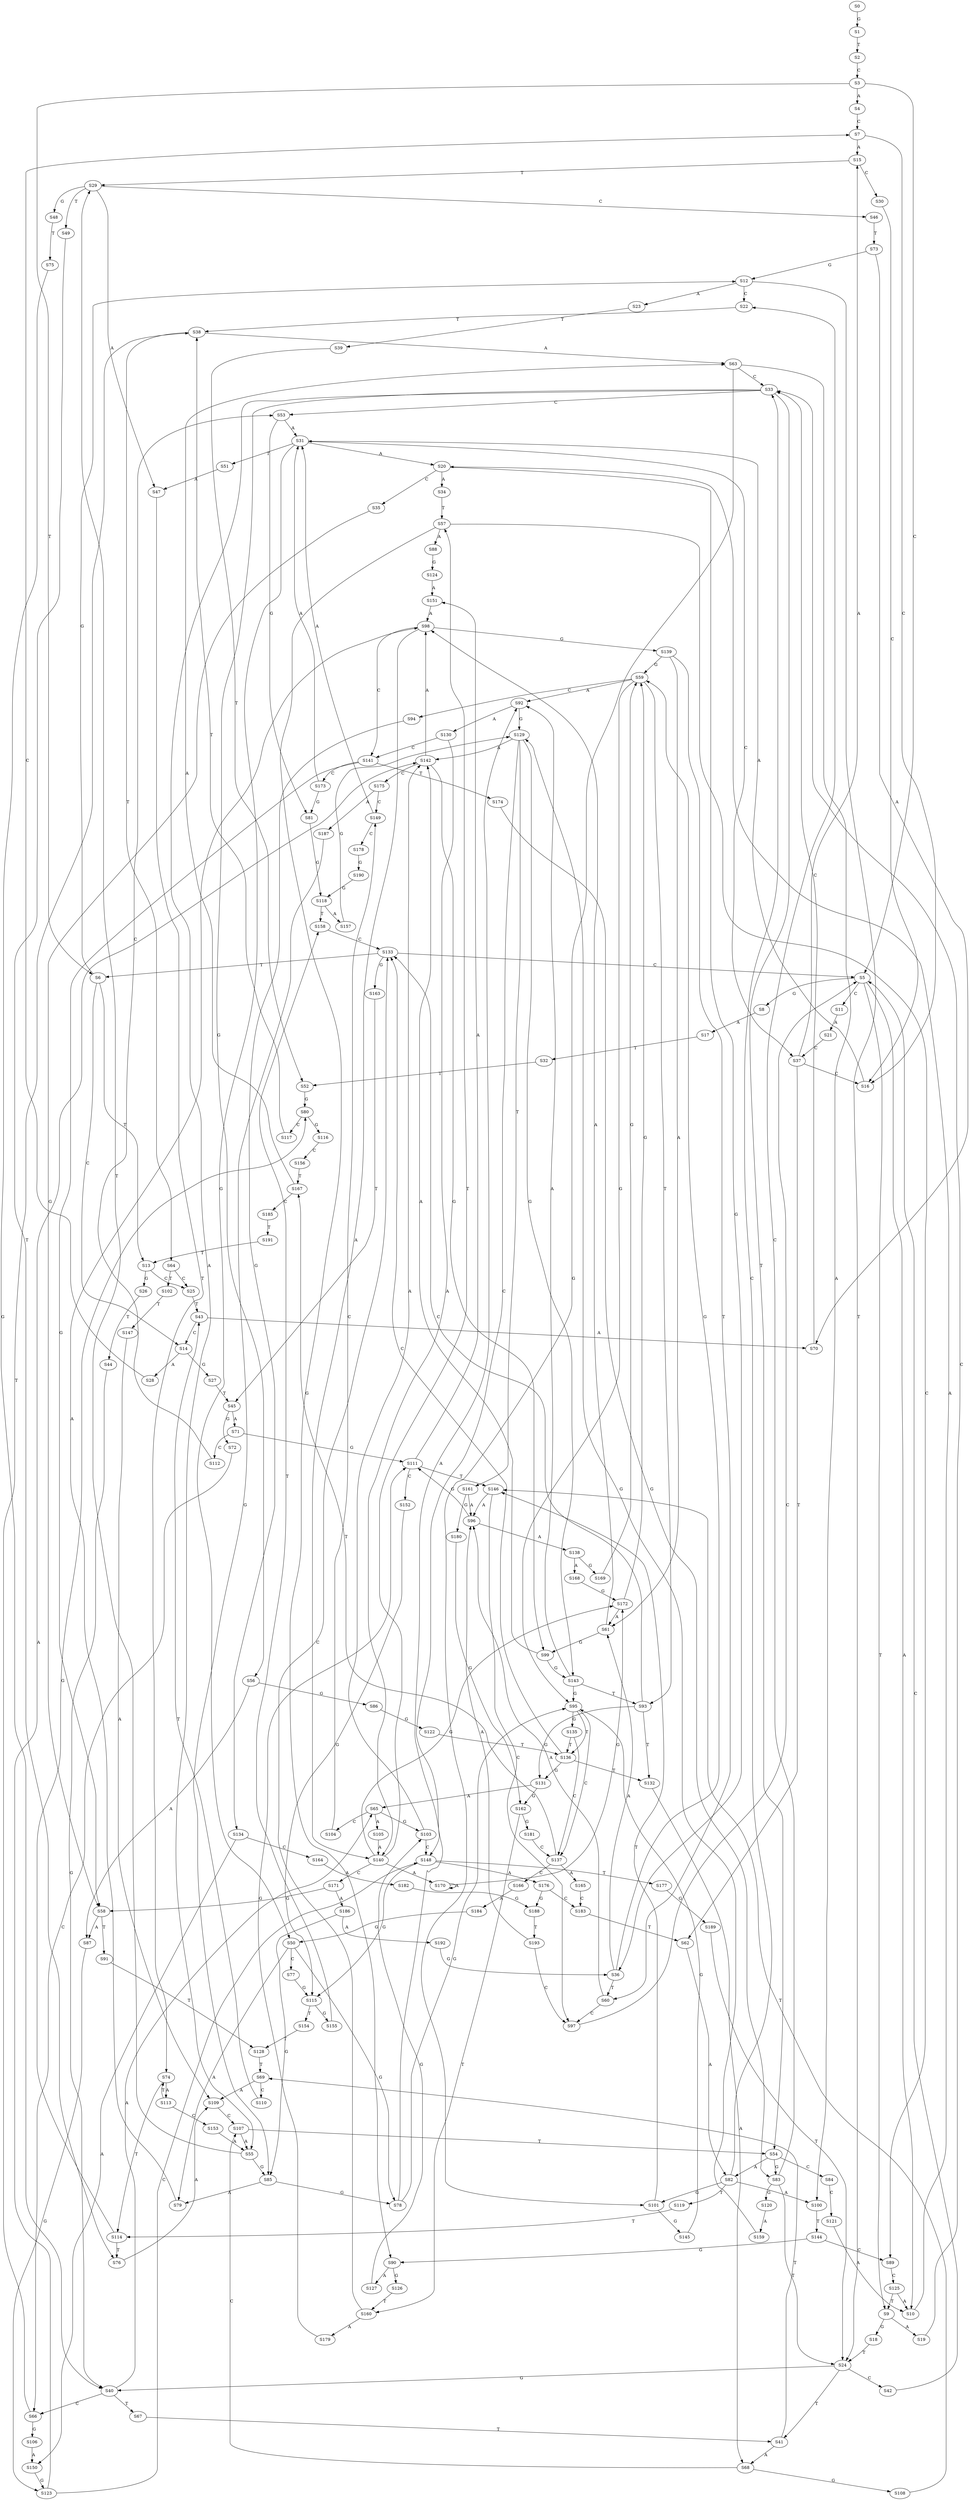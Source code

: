 strict digraph  {
	S0 -> S1 [ label = G ];
	S1 -> S2 [ label = T ];
	S2 -> S3 [ label = C ];
	S3 -> S4 [ label = A ];
	S3 -> S5 [ label = C ];
	S3 -> S6 [ label = T ];
	S4 -> S7 [ label = C ];
	S5 -> S8 [ label = G ];
	S5 -> S9 [ label = T ];
	S5 -> S10 [ label = A ];
	S5 -> S11 [ label = C ];
	S6 -> S12 [ label = G ];
	S6 -> S13 [ label = T ];
	S6 -> S14 [ label = C ];
	S7 -> S15 [ label = A ];
	S7 -> S16 [ label = C ];
	S8 -> S17 [ label = A ];
	S9 -> S18 [ label = G ];
	S9 -> S19 [ label = A ];
	S10 -> S20 [ label = A ];
	S11 -> S21 [ label = A ];
	S12 -> S22 [ label = C ];
	S12 -> S23 [ label = A ];
	S12 -> S24 [ label = T ];
	S13 -> S25 [ label = C ];
	S13 -> S26 [ label = G ];
	S14 -> S27 [ label = G ];
	S14 -> S28 [ label = A ];
	S15 -> S29 [ label = T ];
	S15 -> S30 [ label = C ];
	S16 -> S31 [ label = A ];
	S17 -> S32 [ label = T ];
	S18 -> S24 [ label = T ];
	S19 -> S33 [ label = C ];
	S20 -> S34 [ label = A ];
	S20 -> S35 [ label = C ];
	S20 -> S36 [ label = G ];
	S21 -> S37 [ label = C ];
	S22 -> S38 [ label = T ];
	S23 -> S39 [ label = T ];
	S24 -> S40 [ label = G ];
	S24 -> S41 [ label = T ];
	S24 -> S42 [ label = C ];
	S25 -> S43 [ label = T ];
	S26 -> S44 [ label = T ];
	S27 -> S45 [ label = T ];
	S28 -> S7 [ label = C ];
	S29 -> S46 [ label = C ];
	S29 -> S47 [ label = A ];
	S29 -> S48 [ label = G ];
	S29 -> S49 [ label = T ];
	S30 -> S16 [ label = C ];
	S31 -> S50 [ label = G ];
	S31 -> S37 [ label = C ];
	S31 -> S20 [ label = A ];
	S31 -> S51 [ label = T ];
	S32 -> S52 [ label = T ];
	S33 -> S53 [ label = C ];
	S33 -> S54 [ label = T ];
	S33 -> S55 [ label = A ];
	S33 -> S56 [ label = G ];
	S34 -> S57 [ label = T ];
	S35 -> S58 [ label = G ];
	S36 -> S59 [ label = G ];
	S36 -> S60 [ label = T ];
	S36 -> S61 [ label = A ];
	S37 -> S15 [ label = A ];
	S37 -> S62 [ label = T ];
	S37 -> S16 [ label = C ];
	S38 -> S63 [ label = A ];
	S38 -> S64 [ label = T ];
	S39 -> S52 [ label = T ];
	S40 -> S65 [ label = A ];
	S40 -> S66 [ label = C ];
	S40 -> S67 [ label = T ];
	S41 -> S68 [ label = A ];
	S41 -> S69 [ label = T ];
	S42 -> S5 [ label = C ];
	S43 -> S14 [ label = C ];
	S43 -> S70 [ label = A ];
	S44 -> S40 [ label = G ];
	S45 -> S71 [ label = A ];
	S45 -> S72 [ label = G ];
	S46 -> S73 [ label = T ];
	S47 -> S74 [ label = T ];
	S48 -> S75 [ label = T ];
	S49 -> S76 [ label = T ];
	S50 -> S77 [ label = C ];
	S50 -> S78 [ label = G ];
	S50 -> S79 [ label = A ];
	S51 -> S47 [ label = A ];
	S52 -> S80 [ label = G ];
	S53 -> S31 [ label = A ];
	S53 -> S81 [ label = G ];
	S54 -> S82 [ label = A ];
	S54 -> S83 [ label = G ];
	S54 -> S84 [ label = C ];
	S55 -> S85 [ label = G ];
	S55 -> S29 [ label = T ];
	S56 -> S86 [ label = G ];
	S56 -> S87 [ label = A ];
	S57 -> S88 [ label = A ];
	S57 -> S89 [ label = C ];
	S57 -> S90 [ label = G ];
	S58 -> S87 [ label = A ];
	S58 -> S91 [ label = T ];
	S59 -> S92 [ label = A ];
	S59 -> S93 [ label = T ];
	S59 -> S94 [ label = C ];
	S59 -> S95 [ label = G ];
	S60 -> S96 [ label = A ];
	S60 -> S97 [ label = C ];
	S61 -> S98 [ label = A ];
	S61 -> S99 [ label = G ];
	S62 -> S82 [ label = A ];
	S63 -> S100 [ label = A ];
	S63 -> S101 [ label = G ];
	S63 -> S33 [ label = C ];
	S64 -> S25 [ label = C ];
	S64 -> S102 [ label = T ];
	S65 -> S103 [ label = G ];
	S65 -> S104 [ label = C ];
	S65 -> S105 [ label = A ];
	S66 -> S38 [ label = T ];
	S66 -> S106 [ label = G ];
	S67 -> S41 [ label = T ];
	S68 -> S107 [ label = C ];
	S68 -> S108 [ label = G ];
	S69 -> S109 [ label = A ];
	S69 -> S110 [ label = C ];
	S70 -> S33 [ label = C ];
	S71 -> S111 [ label = G ];
	S71 -> S112 [ label = C ];
	S72 -> S66 [ label = C ];
	S73 -> S12 [ label = G ];
	S73 -> S70 [ label = A ];
	S74 -> S113 [ label = A ];
	S74 -> S114 [ label = T ];
	S75 -> S40 [ label = G ];
	S76 -> S109 [ label = A ];
	S77 -> S115 [ label = G ];
	S78 -> S95 [ label = G ];
	S78 -> S92 [ label = A ];
	S79 -> S98 [ label = A ];
	S80 -> S116 [ label = G ];
	S80 -> S117 [ label = C ];
	S81 -> S118 [ label = G ];
	S82 -> S100 [ label = A ];
	S82 -> S101 [ label = G ];
	S82 -> S119 [ label = T ];
	S82 -> S33 [ label = C ];
	S83 -> S24 [ label = T ];
	S83 -> S22 [ label = C ];
	S83 -> S120 [ label = G ];
	S84 -> S121 [ label = C ];
	S85 -> S79 [ label = A ];
	S85 -> S78 [ label = G ];
	S86 -> S122 [ label = G ];
	S87 -> S123 [ label = G ];
	S88 -> S124 [ label = G ];
	S89 -> S125 [ label = C ];
	S90 -> S126 [ label = G ];
	S90 -> S127 [ label = A ];
	S91 -> S128 [ label = T ];
	S92 -> S129 [ label = G ];
	S92 -> S130 [ label = A ];
	S93 -> S131 [ label = G ];
	S93 -> S132 [ label = T ];
	S93 -> S133 [ label = C ];
	S94 -> S134 [ label = G ];
	S95 -> S135 [ label = G ];
	S95 -> S136 [ label = T ];
	S95 -> S137 [ label = C ];
	S96 -> S138 [ label = A ];
	S96 -> S111 [ label = G ];
	S97 -> S5 [ label = C ];
	S98 -> S139 [ label = G ];
	S98 -> S140 [ label = A ];
	S98 -> S141 [ label = C ];
	S99 -> S142 [ label = A ];
	S99 -> S143 [ label = G ];
	S100 -> S144 [ label = T ];
	S101 -> S145 [ label = G ];
	S101 -> S146 [ label = T ];
	S102 -> S147 [ label = T ];
	S103 -> S148 [ label = C ];
	S103 -> S142 [ label = A ];
	S104 -> S149 [ label = C ];
	S105 -> S140 [ label = A ];
	S106 -> S150 [ label = A ];
	S107 -> S55 [ label = A ];
	S107 -> S54 [ label = T ];
	S108 -> S146 [ label = T ];
	S109 -> S107 [ label = C ];
	S110 -> S43 [ label = T ];
	S111 -> S151 [ label = A ];
	S111 -> S146 [ label = T ];
	S111 -> S152 [ label = C ];
	S112 -> S53 [ label = C ];
	S113 -> S153 [ label = C ];
	S113 -> S74 [ label = T ];
	S114 -> S80 [ label = G ];
	S114 -> S76 [ label = T ];
	S115 -> S154 [ label = T ];
	S115 -> S155 [ label = G ];
	S116 -> S156 [ label = C ];
	S117 -> S38 [ label = T ];
	S118 -> S157 [ label = A ];
	S118 -> S158 [ label = T ];
	S119 -> S114 [ label = T ];
	S120 -> S159 [ label = A ];
	S121 -> S10 [ label = A ];
	S122 -> S136 [ label = T ];
	S123 -> S142 [ label = A ];
	S123 -> S148 [ label = C ];
	S124 -> S151 [ label = A ];
	S125 -> S9 [ label = T ];
	S125 -> S10 [ label = A ];
	S126 -> S160 [ label = T ];
	S127 -> S103 [ label = G ];
	S128 -> S69 [ label = T ];
	S129 -> S161 [ label = T ];
	S129 -> S142 [ label = A ];
	S129 -> S143 [ label = G ];
	S129 -> S148 [ label = C ];
	S130 -> S141 [ label = C ];
	S130 -> S140 [ label = A ];
	S131 -> S65 [ label = A ];
	S131 -> S162 [ label = G ];
	S132 -> S68 [ label = A ];
	S133 -> S5 [ label = C ];
	S133 -> S163 [ label = G ];
	S133 -> S6 [ label = T ];
	S134 -> S150 [ label = A ];
	S134 -> S164 [ label = C ];
	S135 -> S136 [ label = T ];
	S135 -> S137 [ label = C ];
	S136 -> S133 [ label = C ];
	S136 -> S132 [ label = T ];
	S136 -> S131 [ label = G ];
	S137 -> S165 [ label = A ];
	S137 -> S166 [ label = C ];
	S137 -> S167 [ label = T ];
	S138 -> S168 [ label = A ];
	S138 -> S169 [ label = G ];
	S139 -> S59 [ label = G ];
	S139 -> S60 [ label = T ];
	S139 -> S61 [ label = A ];
	S140 -> S57 [ label = T ];
	S140 -> S170 [ label = A ];
	S140 -> S171 [ label = C ];
	S140 -> S172 [ label = G ];
	S141 -> S173 [ label = C ];
	S141 -> S58 [ label = G ];
	S141 -> S174 [ label = T ];
	S142 -> S175 [ label = C ];
	S142 -> S98 [ label = A ];
	S142 -> S99 [ label = G ];
	S143 -> S92 [ label = A ];
	S143 -> S95 [ label = G ];
	S143 -> S93 [ label = T ];
	S144 -> S90 [ label = G ];
	S144 -> S89 [ label = C ];
	S145 -> S95 [ label = G ];
	S146 -> S96 [ label = A ];
	S146 -> S97 [ label = C ];
	S147 -> S109 [ label = A ];
	S148 -> S176 [ label = A ];
	S148 -> S115 [ label = G ];
	S148 -> S177 [ label = T ];
	S149 -> S31 [ label = A ];
	S149 -> S178 [ label = C ];
	S150 -> S123 [ label = G ];
	S151 -> S98 [ label = A ];
	S152 -> S115 [ label = G ];
	S153 -> S55 [ label = A ];
	S154 -> S128 [ label = T ];
	S155 -> S158 [ label = T ];
	S156 -> S167 [ label = T ];
	S157 -> S129 [ label = G ];
	S158 -> S133 [ label = C ];
	S159 -> S129 [ label = G ];
	S160 -> S133 [ label = C ];
	S160 -> S179 [ label = A ];
	S161 -> S180 [ label = G ];
	S161 -> S96 [ label = A ];
	S162 -> S160 [ label = T ];
	S162 -> S181 [ label = G ];
	S163 -> S45 [ label = T ];
	S164 -> S182 [ label = A ];
	S165 -> S183 [ label = C ];
	S166 -> S184 [ label = A ];
	S167 -> S185 [ label = C ];
	S167 -> S63 [ label = A ];
	S168 -> S172 [ label = G ];
	S169 -> S59 [ label = G ];
	S170 -> S172 [ label = G ];
	S170 -> S170 [ label = A ];
	S171 -> S58 [ label = G ];
	S171 -> S186 [ label = A ];
	S172 -> S59 [ label = G ];
	S172 -> S61 [ label = A ];
	S173 -> S31 [ label = A ];
	S173 -> S81 [ label = G ];
	S174 -> S83 [ label = G ];
	S175 -> S187 [ label = A ];
	S175 -> S149 [ label = C ];
	S176 -> S183 [ label = C ];
	S176 -> S188 [ label = G ];
	S177 -> S189 [ label = G ];
	S178 -> S190 [ label = G ];
	S179 -> S111 [ label = G ];
	S180 -> S162 [ label = G ];
	S181 -> S137 [ label = C ];
	S182 -> S188 [ label = G ];
	S183 -> S62 [ label = T ];
	S184 -> S50 [ label = G ];
	S185 -> S191 [ label = T ];
	S186 -> S85 [ label = G ];
	S186 -> S192 [ label = A ];
	S187 -> S85 [ label = G ];
	S188 -> S193 [ label = T ];
	S189 -> S24 [ label = T ];
	S190 -> S118 [ label = G ];
	S191 -> S13 [ label = T ];
	S192 -> S36 [ label = G ];
	S193 -> S97 [ label = C ];
	S193 -> S96 [ label = A ];
}
